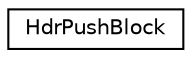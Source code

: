 digraph "Graphical Class Hierarchy"
{
 // LATEX_PDF_SIZE
  edge [fontname="Helvetica",fontsize="10",labelfontname="Helvetica",labelfontsize="10"];
  node [fontname="Helvetica",fontsize="10",shape=record];
  rankdir="LR";
  Node0 [label="HdrPushBlock",height=0.2,width=0.4,color="black", fillcolor="white", style="filled",URL="$struct_hdr_push_block.html",tooltip=" "];
}
